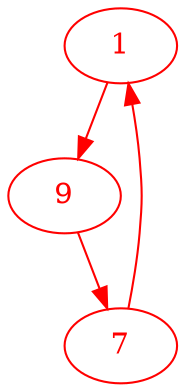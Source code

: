 digraph g{
node [color = red, fontcolor=red]; 1 7 9 ;
1 -> 9 [color=red] ;
7 -> 1 [color=red] ;
9 -> 7 [color=red] ;
}